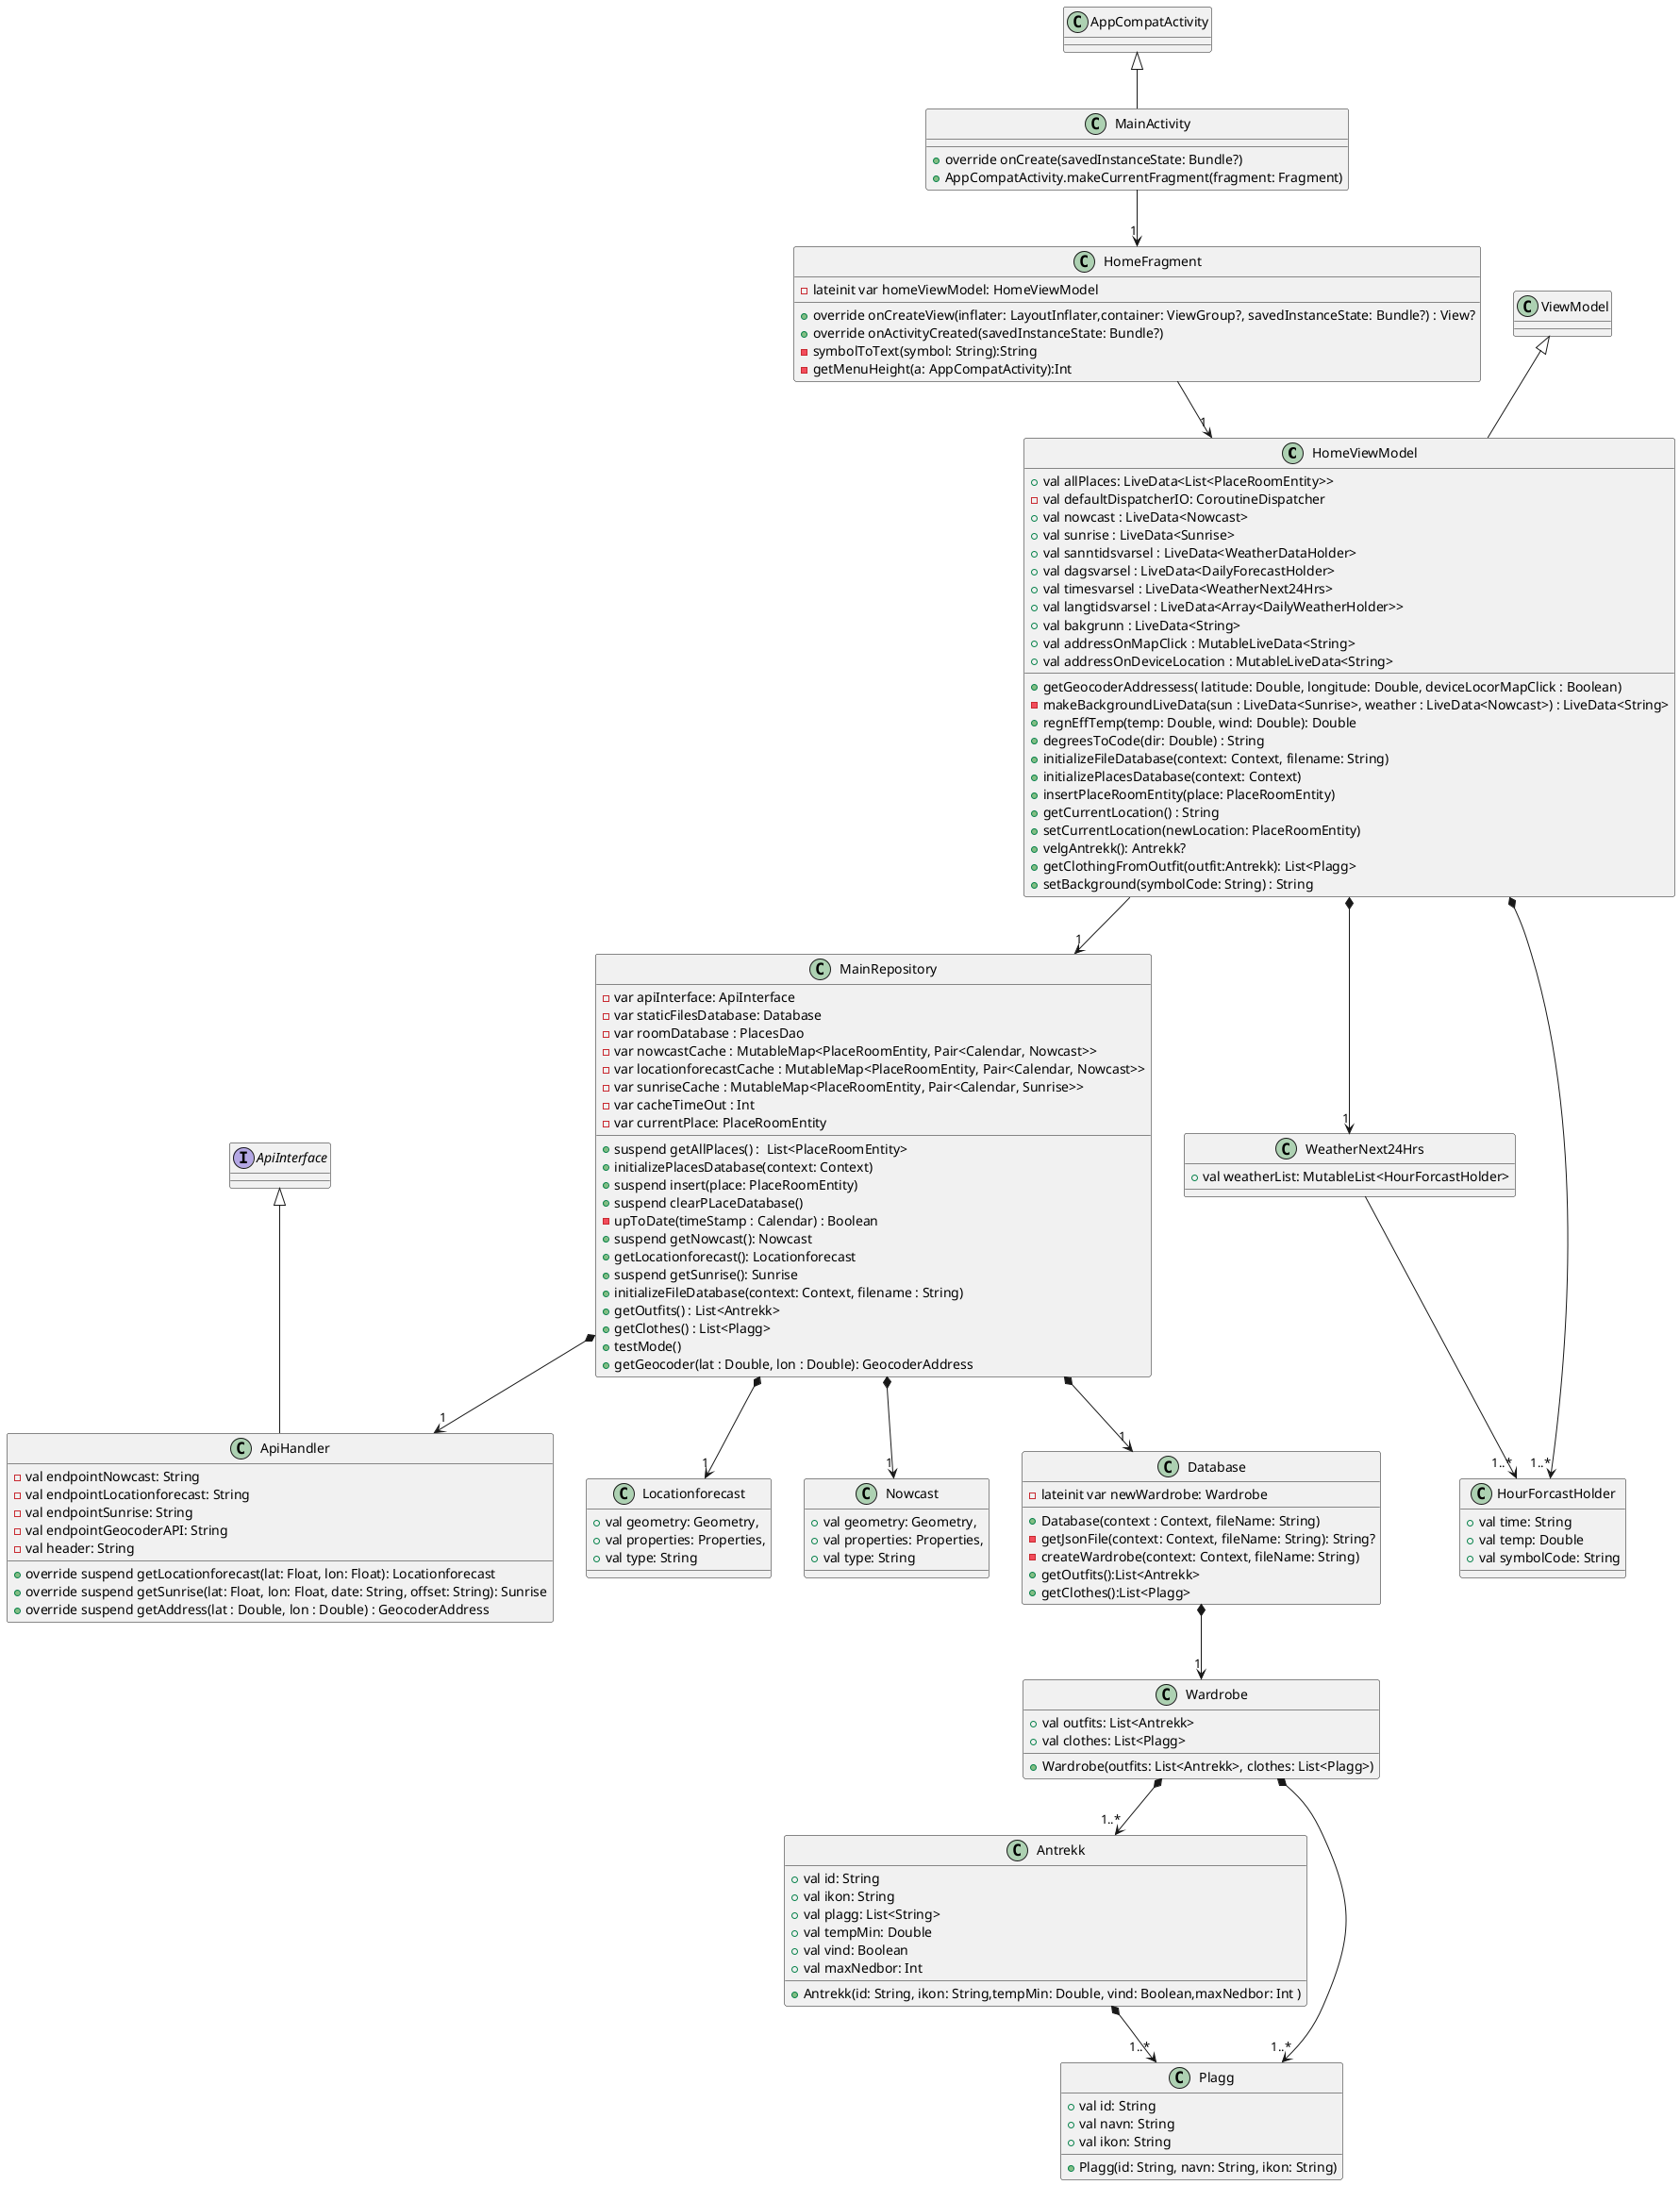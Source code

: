 @startuml
'https://plantuml.com/class-diagram


HomeViewModel --> "1" MainRepository
MainActivity --> "1" HomeFragment
ApiInterface <|-- ApiHandler
AppCompatActivity <|-- MainActivity
ViewModel <|-- HomeViewModel
MainRepository *--> "1" Locationforecast
MainRepository *--> "1" Nowcast
WeatherNext24Hrs --> "1..*" HourForcastHolder
HomeFragment --> "1" HomeViewModel
MainRepository *--> "1"  ApiHandler
HomeViewModel *--> "1"  WeatherNext24Hrs
HomeViewModel *--> "1..*"  HourForcastHolder
MainRepository *--> "1"  Database
Database *--> "1" Wardrobe
Wardrobe *--> "1..*" Antrekk
Wardrobe *--> "1..*" Plagg
Antrekk *--> "1..*" Plagg



class MainActivity  {
+ override onCreate(savedInstanceState: Bundle?)
+ AppCompatActivity.makeCurrentFragment(fragment: Fragment)
}

class AppCompatActivity{
}

class ViewModel{
}

'data class
class WeatherNext24Hrs{
+ val weatherList: MutableList<HourForcastHolder>
}

'data class
class HourForcastHolder {
+val time: String
+val temp: Double
+val symbolCode: String
}

'data class men error i plantUML og vet ikke hvordan jeg far internklasse
class Locationforecast {
+ val geometry: Geometry,
+ val properties: Properties,
+ val type: String
}

'data class men error i plantUML og vet ikke hvordan jeg far internklasse
class Nowcast {
+ val geometry: Geometry,
+ val properties: Properties,
+ val type: String
}

class MainRepository{
- var apiInterface: ApiInterface
- var staticFilesDatabase: Database
- var roomDatabase : PlacesDao
- var nowcastCache : MutableMap<PlaceRoomEntity, Pair<Calendar, Nowcast>>
- var locationforecastCache : MutableMap<PlaceRoomEntity, Pair<Calendar, Nowcast>>
- var sunriseCache : MutableMap<PlaceRoomEntity, Pair<Calendar, Sunrise>>
- var cacheTimeOut : Int
- var currentPlace: PlaceRoomEntity
+ suspend getAllPlaces() :  List<PlaceRoomEntity>
+ initializePlacesDatabase(context: Context)
+ suspend insert(place: PlaceRoomEntity)
+ suspend clearPLaceDatabase()
- upToDate(timeStamp : Calendar) : Boolean
+ suspend getNowcast(): Nowcast
+ getLocationforecast(): Locationforecast
+ suspend getSunrise(): Sunrise
+ initializeFileDatabase(context: Context, filename : String)
+ getOutfits() : List<Antrekk>
+ getClothes() : List<Plagg>
+ testMode()
+ getGeocoder(lat : Double, lon : Double): GeocoderAddress
}

class HomeViewModel {
+ val allPlaces: LiveData<List<PlaceRoomEntity>>
- val defaultDispatcherIO: CoroutineDispatcher
+ val nowcast : LiveData<Nowcast>
+ val sunrise : LiveData<Sunrise>
+ val sanntidsvarsel : LiveData<WeatherDataHolder>
+ val dagsvarsel : LiveData<DailyForecastHolder>
+ val timesvarsel : LiveData<WeatherNext24Hrs>
+ val langtidsvarsel : LiveData<Array<DailyWeatherHolder>>
+ val bakgrunn : LiveData<String>
+ val addressOnMapClick : MutableLiveData<String>
+ val addressOnDeviceLocation : MutableLiveData<String>
+ getGeocoderAddressess( latitude: Double, longitude: Double, deviceLocorMapClick : Boolean)
- makeBackgroundLiveData(sun : LiveData<Sunrise>, weather : LiveData<Nowcast>) : LiveData<String>
+ regnEffTemp(temp: Double, wind: Double): Double
+ degreesToCode(dir: Double) : String
+ initializeFileDatabase(context: Context, filename: String)
+ initializePlacesDatabase(context: Context)
+ insertPlaceRoomEntity(place: PlaceRoomEntity)
+ getCurrentLocation() : String
+ setCurrentLocation(newLocation: PlaceRoomEntity)
+ velgAntrekk(): Antrekk?
+ getClothingFromOutfit(outfit:Antrekk): List<Plagg>
+ setBackground(symbolCode: String) : String
}
interface  ApiInterface{
}
class ApiHandler {
-val endpointNowcast: String
-val endpointLocationforecast: String
-val endpointSunrise: String
-val endpointGeocoderAPI: String
-val header: String
+ override suspend getLocationforecast(lat: Float, lon: Float): Locationforecast
+ override suspend getSunrise(lat: Float, lon: Float, date: String, offset: String): Sunrise
+ override suspend getAddress(lat : Double, lon : Double) : GeocoderAddress
}

class HomeFragment{
- lateinit var homeViewModel: HomeViewModel
+ override onCreateView(inflater: LayoutInflater,container: ViewGroup?, savedInstanceState: Bundle?) : View?
+ override onActivityCreated(savedInstanceState: Bundle?)
- symbolToText(symbol: String):String
- getMenuHeight(a: AppCompatActivity):Int
}

class Database {
+Database(context : Context, fileName: String)
-lateinit var newWardrobe: Wardrobe
- getJsonFile(context: Context, fileName: String): String?
-createWardrobe(context: Context, fileName: String)
+getOutfits():List<Antrekk>
+getClothes():List<Plagg>
}
'data
class Antrekk{
+Antrekk(id: String, ikon: String,tempMin: Double, vind: Boolean,maxNedbor: Int )
+val id: String
+val ikon: String
+val plagg: List<String>
+val tempMin: Double
+val vind: Boolean
+val maxNedbor: Int
}

'data
class Plagg{
+Plagg(id: String, navn: String, ikon: String)
+val id: String
+val navn: String
+val ikon: String
}

'data
class Wardrobe{
+Wardrobe(outfits: List<Antrekk>, clothes: List<Plagg>)
+val outfits: List<Antrekk>
+val clothes: List<Plagg>
}



@enduml